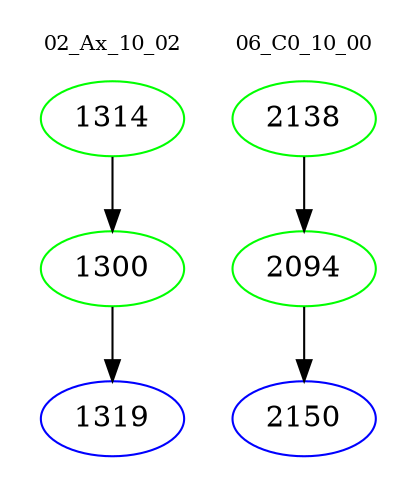 digraph{
subgraph cluster_0 {
color = white
label = "02_Ax_10_02";
fontsize=10;
T0_1314 [label="1314", color="green"]
T0_1314 -> T0_1300 [color="black"]
T0_1300 [label="1300", color="green"]
T0_1300 -> T0_1319 [color="black"]
T0_1319 [label="1319", color="blue"]
}
subgraph cluster_1 {
color = white
label = "06_C0_10_00";
fontsize=10;
T1_2138 [label="2138", color="green"]
T1_2138 -> T1_2094 [color="black"]
T1_2094 [label="2094", color="green"]
T1_2094 -> T1_2150 [color="black"]
T1_2150 [label="2150", color="blue"]
}
}

